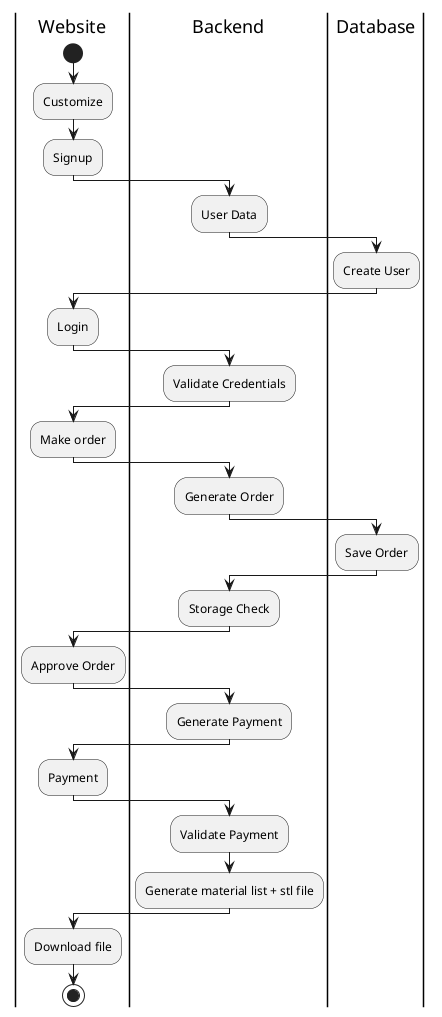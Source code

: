 @startuml
'https://plantuml.com/activity-diagram-beta

|Website|
start
:Customize;
:Signup;
|Backend|
:User Data;
|Backend|
|Database|
:Create User;
|Website|
:Login;
|Backend|
:Validate Credentials;
|Website|
:Make order;
|Backend|
:Generate Order;
|Database|
:Save Order;
|Backend|
:Storage Check;
|Website|
:Approve Order;
|Backend|
:Generate Payment;
|Website|
:Payment;
|Backend|
:Validate Payment;
|Backend|
:Generate material list + stl file;
|Website|
:Download file;
stop

@enduml
